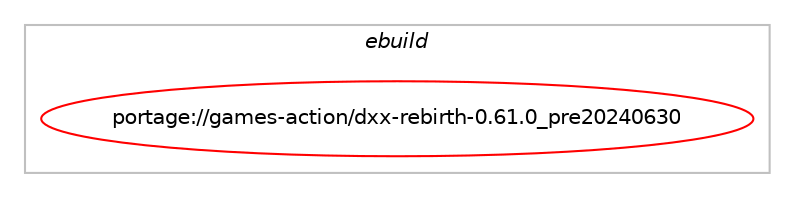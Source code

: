 digraph prolog {

# *************
# Graph options
# *************

newrank=true;
concentrate=true;
compound=true;
graph [rankdir=LR,fontname=Helvetica,fontsize=10,ranksep=1.5];#, ranksep=2.5, nodesep=0.2];
edge  [arrowhead=vee];
node  [fontname=Helvetica,fontsize=10];

# **********
# The ebuild
# **********

subgraph cluster_leftcol {
color=gray;
label=<<i>ebuild</i>>;
id [label="portage://games-action/dxx-rebirth-0.61.0_pre20240630", color=red, width=4, href="../games-action/dxx-rebirth-0.61.0_pre20240630.svg"];
}

# ****************
# The dependencies
# ****************

subgraph cluster_midcol {
color=gray;
label=<<i>dependencies</i>>;
subgraph cluster_compile {
fillcolor="#eeeeee";
style=filled;
label=<<i>compile</i>>;
# *** BEGIN UNKNOWN DEPENDENCY TYPE (TODO) ***
# id -> equal(use_conditional_group(negative,sdl2,portage://games-action/dxx-rebirth-0.61.0_pre20240630,[package_dependency(portage://games-action/dxx-rebirth-0.61.0_pre20240630,install,no,media-libs,libsdl,none,[,,],[],[use(optenable(joystick),none),use(optenable(opengl),none),use(enable(sound),none),use(enable(video),none)]),package_dependency(portage://games-action/dxx-rebirth-0.61.0_pre20240630,install,no,media-libs,sdl-image,none,[,,],[],[]),use_conditional_group(positive,music,portage://games-action/dxx-rebirth-0.61.0_pre20240630,[package_dependency(portage://games-action/dxx-rebirth-0.61.0_pre20240630,install,no,media-libs,sdl-mixer,none,[,,],[],[])])]))
# *** END UNKNOWN DEPENDENCY TYPE (TODO) ***

# *** BEGIN UNKNOWN DEPENDENCY TYPE (TODO) ***
# id -> equal(use_conditional_group(positive,opengl,portage://games-action/dxx-rebirth-0.61.0_pre20240630,[package_dependency(portage://games-action/dxx-rebirth-0.61.0_pre20240630,install,no,virtual,opengl,none,[,,],[],[]),package_dependency(portage://games-action/dxx-rebirth-0.61.0_pre20240630,install,no,virtual,glu,none,[,,],[],[])]))
# *** END UNKNOWN DEPENDENCY TYPE (TODO) ***

# *** BEGIN UNKNOWN DEPENDENCY TYPE (TODO) ***
# id -> equal(use_conditional_group(positive,png,portage://games-action/dxx-rebirth-0.61.0_pre20240630,[package_dependency(portage://games-action/dxx-rebirth-0.61.0_pre20240630,install,no,media-libs,libpng,none,[,,],[],[])]))
# *** END UNKNOWN DEPENDENCY TYPE (TODO) ***

# *** BEGIN UNKNOWN DEPENDENCY TYPE (TODO) ***
# id -> equal(use_conditional_group(positive,sdl2,portage://games-action/dxx-rebirth-0.61.0_pre20240630,[package_dependency(portage://games-action/dxx-rebirth-0.61.0_pre20240630,install,no,media-libs,libsdl2,none,[,,],[],[use(optenable(joystick),none),use(optenable(opengl),none),use(enable(sound),none),use(enable(video),none)]),package_dependency(portage://games-action/dxx-rebirth-0.61.0_pre20240630,install,no,media-libs,sdl2-image,none,[,,],[],[]),use_conditional_group(positive,music,portage://games-action/dxx-rebirth-0.61.0_pre20240630,[package_dependency(portage://games-action/dxx-rebirth-0.61.0_pre20240630,install,no,media-libs,sdl2-mixer,none,[,,],[],[])])]))
# *** END UNKNOWN DEPENDENCY TYPE (TODO) ***

# *** BEGIN UNKNOWN DEPENDENCY TYPE (TODO) ***
# id -> equal(use_conditional_group(positive,valgrind,portage://games-action/dxx-rebirth-0.61.0_pre20240630,[package_dependency(portage://games-action/dxx-rebirth-0.61.0_pre20240630,install,no,dev-debug,valgrind,none,[,,],[],[])]))
# *** END UNKNOWN DEPENDENCY TYPE (TODO) ***

# *** BEGIN UNKNOWN DEPENDENCY TYPE (TODO) ***
# id -> equal(package_dependency(portage://games-action/dxx-rebirth-0.61.0_pre20240630,install,no,dev-games,physfs,greaterequal,[3,,,3],[],[use(enable(hog),none),use(enable(mvl),none),use(enable(zip),none)]))
# *** END UNKNOWN DEPENDENCY TYPE (TODO) ***

}
subgraph cluster_compileandrun {
fillcolor="#eeeeee";
style=filled;
label=<<i>compile and run</i>>;
}
subgraph cluster_run {
fillcolor="#eeeeee";
style=filled;
label=<<i>run</i>>;
# *** BEGIN UNKNOWN DEPENDENCY TYPE (TODO) ***
# id -> equal(use_conditional_group(negative,sdl2,portage://games-action/dxx-rebirth-0.61.0_pre20240630,[use_conditional_group(positive,music,portage://games-action/dxx-rebirth-0.61.0_pre20240630,[package_dependency(portage://games-action/dxx-rebirth-0.61.0_pre20240630,run,no,media-libs,sdl-mixer,none,[,,],[],[use(optenable(flac),none),use(optenable(midi),none),use(optenable(mp3),none),use(optenable(vorbis),none)])])]))
# *** END UNKNOWN DEPENDENCY TYPE (TODO) ***

# *** BEGIN UNKNOWN DEPENDENCY TYPE (TODO) ***
# id -> equal(use_conditional_group(negative,sdl2,portage://games-action/dxx-rebirth-0.61.0_pre20240630,[package_dependency(portage://games-action/dxx-rebirth-0.61.0_pre20240630,run,no,media-libs,libsdl,none,[,,],[],[use(optenable(joystick),none),use(optenable(opengl),none),use(enable(sound),none),use(enable(video),none)]),package_dependency(portage://games-action/dxx-rebirth-0.61.0_pre20240630,run,no,media-libs,sdl-image,none,[,,],[],[]),use_conditional_group(positive,music,portage://games-action/dxx-rebirth-0.61.0_pre20240630,[package_dependency(portage://games-action/dxx-rebirth-0.61.0_pre20240630,run,no,media-libs,sdl-mixer,none,[,,],[],[])])]))
# *** END UNKNOWN DEPENDENCY TYPE (TODO) ***

# *** BEGIN UNKNOWN DEPENDENCY TYPE (TODO) ***
# id -> equal(use_conditional_group(positive,d1x,portage://games-action/dxx-rebirth-0.61.0_pre20240630,[package_dependency(portage://games-action/dxx-rebirth-0.61.0_pre20240630,run,weak,games-action,d1x-rebirth,smaller,[0.59.100,,,0.59.100],[],[]),use_conditional_group(positive,data,portage://games-action/dxx-rebirth-0.61.0_pre20240630,[any_of_group([package_dependency(portage://games-action/dxx-rebirth-0.61.0_pre20240630,run,no,games-action,descent1-data,none,[,,],[],[]),package_dependency(portage://games-action/dxx-rebirth-0.61.0_pre20240630,run,no,games-action,descent1-demodata,none,[,,],[],[])])]),use_conditional_group(positive,l10n_de,portage://games-action/dxx-rebirth-0.61.0_pre20240630,[package_dependency(portage://games-action/dxx-rebirth-0.61.0_pre20240630,run,no,games-action,descent1-freedata,none,[,,],[],[use(enable(l10n_de),none)])]),use_conditional_group(positive,opl3-musicpack,portage://games-action/dxx-rebirth-0.61.0_pre20240630,[package_dependency(portage://games-action/dxx-rebirth-0.61.0_pre20240630,run,no,games-action,descent1-freedata,none,[,,],[],[use(enable(opl3-musicpack),none)])]),use_conditional_group(positive,sc55-musicpack,portage://games-action/dxx-rebirth-0.61.0_pre20240630,[package_dependency(portage://games-action/dxx-rebirth-0.61.0_pre20240630,run,no,games-action,descent1-freedata,none,[,,],[],[use(enable(sc55-musicpack),none)])])]))
# *** END UNKNOWN DEPENDENCY TYPE (TODO) ***

# *** BEGIN UNKNOWN DEPENDENCY TYPE (TODO) ***
# id -> equal(use_conditional_group(positive,d2x,portage://games-action/dxx-rebirth-0.61.0_pre20240630,[package_dependency(portage://games-action/dxx-rebirth-0.61.0_pre20240630,run,weak,games-action,d2x-rebirth,smaller,[0.59.100,,,0.59.100],[],[]),use_conditional_group(positive,data,portage://games-action/dxx-rebirth-0.61.0_pre20240630,[any_of_group([package_dependency(portage://games-action/dxx-rebirth-0.61.0_pre20240630,run,no,games-action,descent2-data,none,[,,],[],[]),package_dependency(portage://games-action/dxx-rebirth-0.61.0_pre20240630,run,no,games-action,descent2-demodata,none,[,,],[],[])])]),use_conditional_group(positive,l10n_de,portage://games-action/dxx-rebirth-0.61.0_pre20240630,[package_dependency(portage://games-action/dxx-rebirth-0.61.0_pre20240630,run,no,games-action,descent2-freedata,none,[,,],[],[use(enable(l10n_de),none)])]),use_conditional_group(positive,opl3-musicpack,portage://games-action/dxx-rebirth-0.61.0_pre20240630,[package_dependency(portage://games-action/dxx-rebirth-0.61.0_pre20240630,run,no,games-action,descent2-freedata,none,[,,],[],[use(enable(opl3-musicpack),none)])]),use_conditional_group(positive,sc55-musicpack,portage://games-action/dxx-rebirth-0.61.0_pre20240630,[package_dependency(portage://games-action/dxx-rebirth-0.61.0_pre20240630,run,no,games-action,descent2-freedata,none,[,,],[],[use(enable(sc55-musicpack),none)])])]))
# *** END UNKNOWN DEPENDENCY TYPE (TODO) ***

# *** BEGIN UNKNOWN DEPENDENCY TYPE (TODO) ***
# id -> equal(use_conditional_group(positive,opengl,portage://games-action/dxx-rebirth-0.61.0_pre20240630,[package_dependency(portage://games-action/dxx-rebirth-0.61.0_pre20240630,run,no,virtual,opengl,none,[,,],[],[]),package_dependency(portage://games-action/dxx-rebirth-0.61.0_pre20240630,run,no,virtual,glu,none,[,,],[],[])]))
# *** END UNKNOWN DEPENDENCY TYPE (TODO) ***

# *** BEGIN UNKNOWN DEPENDENCY TYPE (TODO) ***
# id -> equal(use_conditional_group(positive,png,portage://games-action/dxx-rebirth-0.61.0_pre20240630,[package_dependency(portage://games-action/dxx-rebirth-0.61.0_pre20240630,run,no,media-libs,libpng,none,[,,],[],[])]))
# *** END UNKNOWN DEPENDENCY TYPE (TODO) ***

# *** BEGIN UNKNOWN DEPENDENCY TYPE (TODO) ***
# id -> equal(use_conditional_group(positive,sdl2,portage://games-action/dxx-rebirth-0.61.0_pre20240630,[use_conditional_group(positive,music,portage://games-action/dxx-rebirth-0.61.0_pre20240630,[package_dependency(portage://games-action/dxx-rebirth-0.61.0_pre20240630,run,no,media-libs,sdl2-mixer,none,[,,],[],[use(optenable(flac),none),use(optenable(midi),none),use(optenable(mp3),none),use(optenable(vorbis),none)])])]))
# *** END UNKNOWN DEPENDENCY TYPE (TODO) ***

# *** BEGIN UNKNOWN DEPENDENCY TYPE (TODO) ***
# id -> equal(use_conditional_group(positive,sdl2,portage://games-action/dxx-rebirth-0.61.0_pre20240630,[package_dependency(portage://games-action/dxx-rebirth-0.61.0_pre20240630,run,no,media-libs,libsdl2,none,[,,],[],[use(optenable(joystick),none),use(optenable(opengl),none),use(enable(sound),none),use(enable(video),none)]),package_dependency(portage://games-action/dxx-rebirth-0.61.0_pre20240630,run,no,media-libs,sdl2-image,none,[,,],[],[]),use_conditional_group(positive,music,portage://games-action/dxx-rebirth-0.61.0_pre20240630,[package_dependency(portage://games-action/dxx-rebirth-0.61.0_pre20240630,run,no,media-libs,sdl2-mixer,none,[,,],[],[])])]))
# *** END UNKNOWN DEPENDENCY TYPE (TODO) ***

# *** BEGIN UNKNOWN DEPENDENCY TYPE (TODO) ***
# id -> equal(package_dependency(portage://games-action/dxx-rebirth-0.61.0_pre20240630,run,no,dev-games,physfs,greaterequal,[3,,,3],[],[use(enable(hog),none),use(enable(mvl),none),use(enable(zip),none)]))
# *** END UNKNOWN DEPENDENCY TYPE (TODO) ***

}
}

# **************
# The candidates
# **************

subgraph cluster_choices {
rank=same;
color=gray;
label=<<i>candidates</i>>;

}

}
